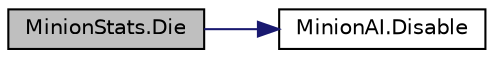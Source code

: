 digraph "MinionStats.Die"
{
 // INTERACTIVE_SVG=YES
 // LATEX_PDF_SIZE
  edge [fontname="Helvetica",fontsize="10",labelfontname="Helvetica",labelfontsize="10"];
  node [fontname="Helvetica",fontsize="10",shape=record];
  rankdir="LR";
  Node1 [label="MinionStats.Die",height=0.2,width=0.4,color="black", fillcolor="grey75", style="filled", fontcolor="black",tooltip="Function that implements what is done when this entity dies."];
  Node1 -> Node2 [color="midnightblue",fontsize="10",style="solid",fontname="Helvetica"];
  Node2 [label="MinionAI.Disable",height=0.2,width=0.4,color="black", fillcolor="white", style="filled",URL="$class_minion_a_i.html#ab2c89d67e723eeeb2fb44f42c46db000",tooltip=" "];
}
